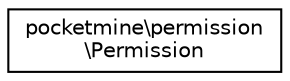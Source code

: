 digraph "Graphical Class Hierarchy"
{
 // INTERACTIVE_SVG=YES
 // LATEX_PDF_SIZE
  edge [fontname="Helvetica",fontsize="10",labelfontname="Helvetica",labelfontsize="10"];
  node [fontname="Helvetica",fontsize="10",shape=record];
  rankdir="LR";
  Node0 [label="pocketmine\\permission\l\\Permission",height=0.2,width=0.4,color="black", fillcolor="white", style="filled",URL="$db/dc3/classpocketmine_1_1permission_1_1_permission.html",tooltip=" "];
}
